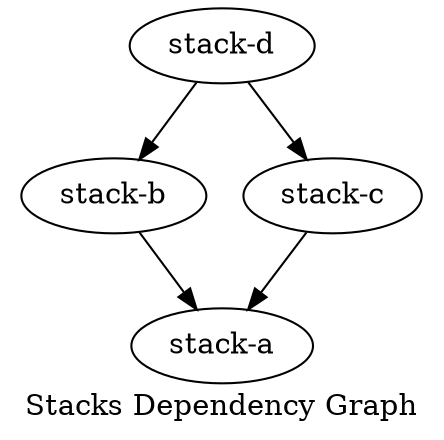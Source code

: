 digraph { 
    label="Stacks Dependency Graph"

    "stack-b" -> "stack-a"
    "stack-c" -> "stack-a"
    "stack-d" -> "stack-b"
    "stack-d" -> "stack-c"
}
